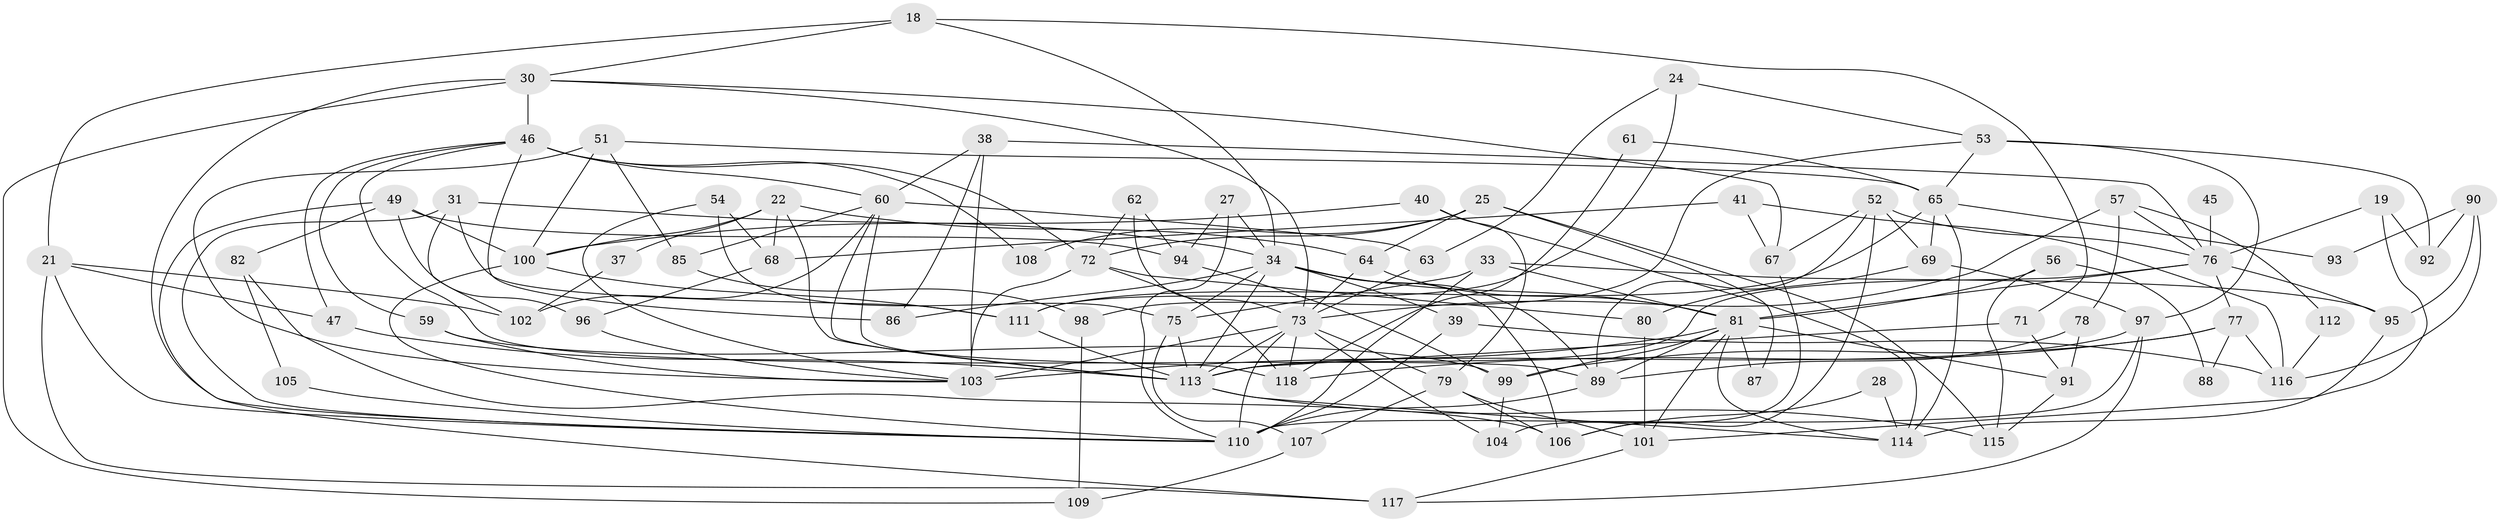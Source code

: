 // original degree distribution, {2: 0.11864406779661017, 5: 0.1694915254237288, 4: 0.3050847457627119, 3: 0.2796610169491525, 8: 0.01694915254237288, 6: 0.06779661016949153, 7: 0.03389830508474576, 9: 0.00847457627118644}
// Generated by graph-tools (version 1.1) at 2025/52/03/04/25 21:52:44]
// undirected, 82 vertices, 182 edges
graph export_dot {
graph [start="1"]
  node [color=gray90,style=filled];
  18;
  19;
  21;
  22;
  24;
  25 [super="+3"];
  27;
  28;
  30 [super="+8"];
  31;
  33 [super="+26"];
  34 [super="+9"];
  37;
  38;
  39;
  40;
  41;
  45;
  46;
  47;
  49 [super="+20"];
  51;
  52;
  53 [super="+23"];
  54;
  56;
  57;
  59;
  60 [super="+1+44"];
  61;
  62;
  63;
  64;
  65 [super="+11+10"];
  67;
  68;
  69;
  71;
  72;
  73 [super="+13+15+66"];
  75 [super="+14"];
  76 [super="+29"];
  77;
  78;
  79;
  80;
  81 [super="+55+50"];
  82;
  85;
  86;
  87;
  88;
  89 [super="+6+48+36"];
  90;
  91;
  92;
  93;
  94;
  95;
  96;
  97;
  98;
  99;
  100 [super="+43"];
  101;
  102;
  103 [super="+2+74"];
  104;
  105;
  106;
  107;
  108;
  109;
  110 [super="+70+84"];
  111;
  112;
  113 [super="+35+83"];
  114;
  115;
  116;
  117;
  118;
  18 -- 21;
  18 -- 71;
  18 -- 30;
  18 -- 34;
  19 -- 92;
  19 -- 101;
  19 -- 76;
  21 -- 117;
  21 -- 47;
  21 -- 102;
  21 -- 110;
  22 -- 68;
  22 -- 37;
  22 -- 64;
  22 -- 113;
  22 -- 100;
  24 -- 111;
  24 -- 63;
  24 -- 53;
  25 -- 72;
  25 -- 108;
  25 -- 64;
  25 -- 115;
  25 -- 87;
  27 -- 94;
  27 -- 34;
  27 -- 110;
  28 -- 106;
  28 -- 114;
  30 -- 46 [weight=2];
  30 -- 109;
  30 -- 67;
  30 -- 73;
  30 -- 110;
  31 -- 34;
  31 -- 102;
  31 -- 111;
  31 -- 110;
  33 -- 110 [weight=2];
  33 -- 75 [weight=2];
  33 -- 95;
  33 -- 81 [weight=2];
  34 -- 106;
  34 -- 81;
  34 -- 39;
  34 -- 75;
  34 -- 86;
  34 -- 89 [weight=2];
  34 -- 113;
  37 -- 102;
  38 -- 86;
  38 -- 76;
  38 -- 103;
  38 -- 60;
  39 -- 110;
  39 -- 116;
  40 -- 114;
  40 -- 79;
  40 -- 100;
  41 -- 116;
  41 -- 67;
  41 -- 68;
  45 -- 76 [weight=2];
  46 -- 47;
  46 -- 59;
  46 -- 60;
  46 -- 72;
  46 -- 86;
  46 -- 108;
  46 -- 89;
  47 -- 113;
  49 -- 117;
  49 -- 82 [weight=2];
  49 -- 96;
  49 -- 94;
  49 -- 100;
  51 -- 85;
  51 -- 65;
  51 -- 100;
  51 -- 103;
  52 -- 106;
  52 -- 76;
  52 -- 67;
  52 -- 69;
  52 -- 89;
  53 -- 97 [weight=2];
  53 -- 98;
  53 -- 92;
  53 -- 65;
  54 -- 103;
  54 -- 68;
  54 -- 75;
  56 -- 115;
  56 -- 81;
  56 -- 88;
  57 -- 78;
  57 -- 73;
  57 -- 112;
  57 -- 76;
  59 -- 99;
  59 -- 103;
  60 -- 102;
  60 -- 85;
  60 -- 118;
  60 -- 113 [weight=2];
  60 -- 63;
  61 -- 118;
  61 -- 65;
  62 -- 72;
  62 -- 94;
  62 -- 73;
  63 -- 73;
  64 -- 81;
  64 -- 73;
  65 -- 111;
  65 -- 93;
  65 -- 114;
  65 -- 69;
  67 -- 104;
  68 -- 96;
  69 -- 80;
  69 -- 97;
  71 -- 91;
  71 -- 113;
  72 -- 80;
  72 -- 118;
  72 -- 103;
  73 -- 113 [weight=2];
  73 -- 103 [weight=3];
  73 -- 79;
  73 -- 104;
  73 -- 118;
  73 -- 110 [weight=3];
  75 -- 107;
  75 -- 113;
  76 -- 113;
  76 -- 95;
  76 -- 77;
  76 -- 81;
  77 -- 118;
  77 -- 88;
  77 -- 99;
  77 -- 116;
  78 -- 91;
  78 -- 89;
  79 -- 101;
  79 -- 106;
  79 -- 107;
  80 -- 101;
  81 -- 87;
  81 -- 99;
  81 -- 101;
  81 -- 114;
  81 -- 91;
  81 -- 89;
  81 -- 103 [weight=2];
  82 -- 105;
  82 -- 106;
  85 -- 98;
  89 -- 110 [weight=2];
  90 -- 95;
  90 -- 116;
  90 -- 92;
  90 -- 93;
  91 -- 115;
  94 -- 99;
  95 -- 114;
  96 -- 103;
  97 -- 110;
  97 -- 113 [weight=2];
  97 -- 117;
  98 -- 109;
  99 -- 104;
  100 -- 110 [weight=2];
  100 -- 111;
  101 -- 117;
  105 -- 110;
  107 -- 109;
  111 -- 113;
  112 -- 116;
  113 -- 114;
  113 -- 115;
}
